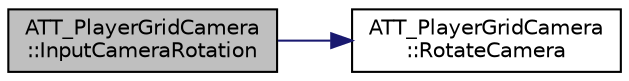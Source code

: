 digraph "ATT_PlayerGridCamera::InputCameraRotation"
{
 // LATEX_PDF_SIZE
  edge [fontname="Helvetica",fontsize="10",labelfontname="Helvetica",labelfontsize="10"];
  node [fontname="Helvetica",fontsize="10",shape=record];
  rankdir="LR";
  Node48 [label="ATT_PlayerGridCamera\l::InputCameraRotation",height=0.2,width=0.4,color="black", fillcolor="grey75", style="filled", fontcolor="black",tooltip="Handles camera rotation via mouse."];
  Node48 -> Node49 [color="midnightblue",fontsize="10",style="solid",fontname="Helvetica"];
  Node49 [label="ATT_PlayerGridCamera\l::RotateCamera",height=0.2,width=0.4,color="black", fillcolor="white", style="filled",URL="$class_a_t_t___player_grid_camera.html#a912c3c1f4bb7b5351822d3d46e0e7396",tooltip="Rotates the camera around Y and Z axis multiplied by Sensitivity."];
}
